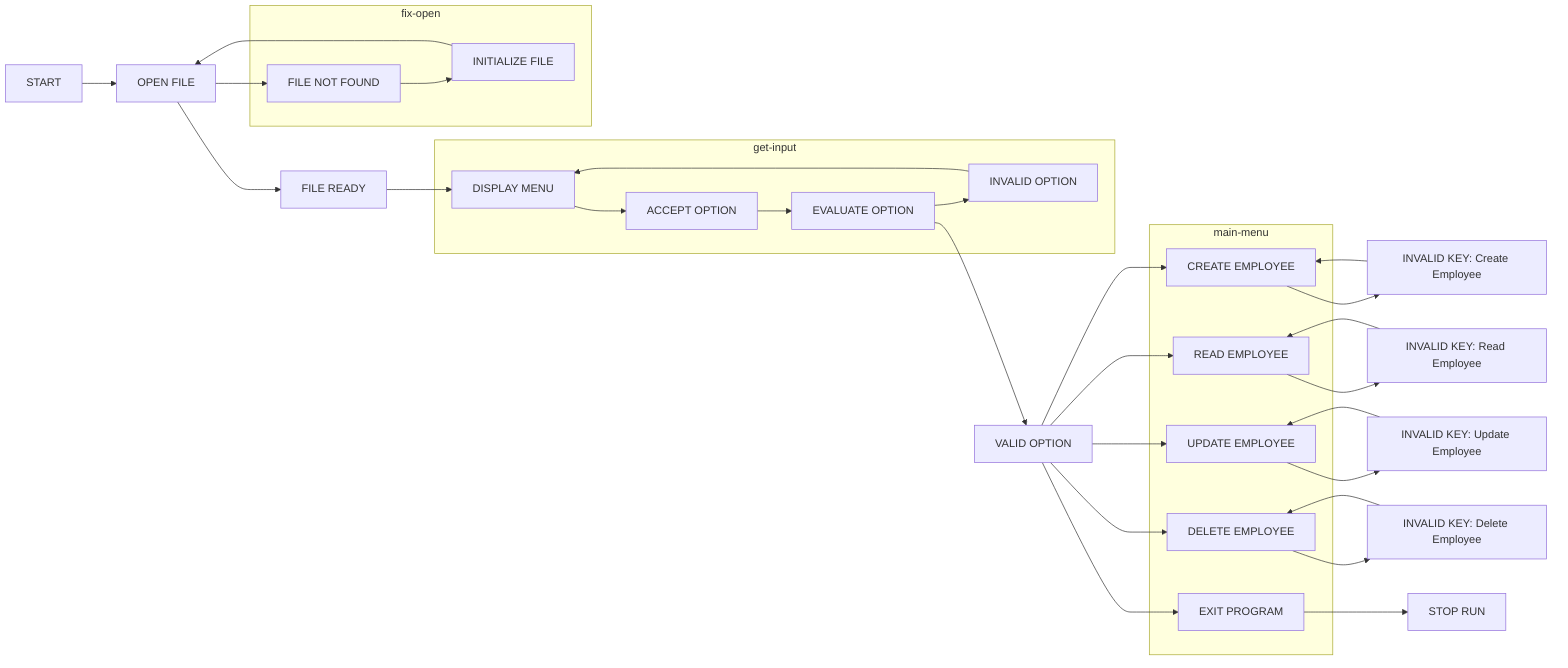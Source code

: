 graph LR
   A[START] --> B[OPEN FILE];
   B --> L1[FILE NOT FOUND];
   L1 -->  A1[INITIALIZE FILE];
   A1 --> B;
   B --> B1[FILE READY];
   B1 --> C[DISPLAY MENU];
   C --> D[ACCEPT OPTION];
   O1 --> E[VALID OPTION];
   O1 --> O[INVALID OPTION];
   D --> O1[EVALUATE OPTION];
   E --> F[CREATE EMPLOYEE];
   F--> G[INVALID KEY: Create Employee];
   G --> F;
   E --> I[READ EMPLOYEE];
   I--> J[INVALID KEY: Read Employee] ;
   J --> I[READ EMPLOYEE];
   E --> K[UPDATE EMPLOYEE];
   K --> L[INVALID KEY: Update Employee] ;
   L --> K[UPDATE EMPLOYEE];
   E --> M[DELETE EMPLOYEE];
   M --> N[INVALID KEY: Delete Employee] ;
   N --> M[DELETE EMPLOYEE];
   O --> C[DISPLAY MENU];
   E --> Q[EXIT PROGRAM];
   Q --> R[STOP RUN];

    subgraph get-input
     C; D; O; O1;
    end

    subgraph main-menu
     F; I; K; M; Q;
    end

    subgraph fix-open
     A1; L1; 
    end